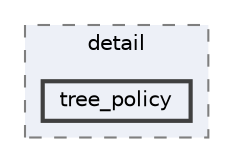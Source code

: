 digraph "C:/Users/HP/Documents/GitHub/Minero-Game/Classes/lib/include/c++/ext/pb_ds/detail/tree_policy"
{
 // LATEX_PDF_SIZE
  bgcolor="transparent";
  edge [fontname=Helvetica,fontsize=10,labelfontname=Helvetica,labelfontsize=10];
  node [fontname=Helvetica,fontsize=10,shape=box,height=0.2,width=0.4];
  compound=true
  subgraph clusterdir_36ea5ff05da98f3f134d69092af8e345 {
    graph [ bgcolor="#edf0f7", pencolor="grey50", label="detail", fontname=Helvetica,fontsize=10 style="filled,dashed", URL="dir_36ea5ff05da98f3f134d69092af8e345.html",tooltip=""]
  dir_8d043c3e128fcca1837e6d1a3deb53f6 [label="tree_policy", fillcolor="#edf0f7", color="grey25", style="filled,bold", URL="dir_8d043c3e128fcca1837e6d1a3deb53f6.html",tooltip=""];
  }
}
